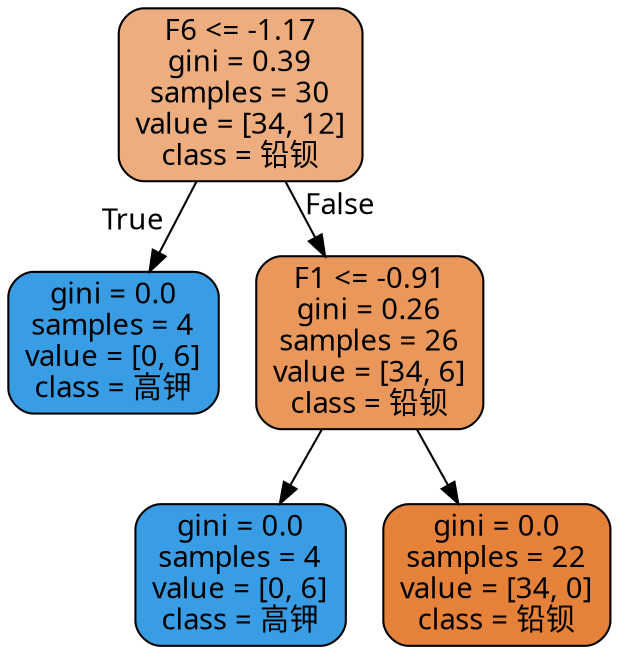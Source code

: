 digraph Tree {
node [shape=box, style="filled, rounded", color="black", fontname="Microsoft YaHei"] ;
edge [fontname="Microsoft YaHei"] ;
0 [label="F6 <= -1.17\ngini = 0.39\nsamples = 30\nvalue = [34, 12]\nclass = 铅钡", fillcolor="#eead7f"] ;
1 [label="gini = 0.0\nsamples = 4\nvalue = [0, 6]\nclass = 高钾", fillcolor="#399de5"] ;
0 -> 1 [labeldistance=2.5, labelangle=45, headlabel="True"] ;
2 [label="F1 <= -0.91\ngini = 0.26\nsamples = 26\nvalue = [34, 6]\nclass = 铅钡", fillcolor="#ea975c"] ;
0 -> 2 [labeldistance=2.5, labelangle=-45, headlabel="False"] ;
3 [label="gini = 0.0\nsamples = 4\nvalue = [0, 6]\nclass = 高钾", fillcolor="#399de5"] ;
2 -> 3 ;
4 [label="gini = 0.0\nsamples = 22\nvalue = [34, 0]\nclass = 铅钡", fillcolor="#e58139"] ;
2 -> 4 ;
}